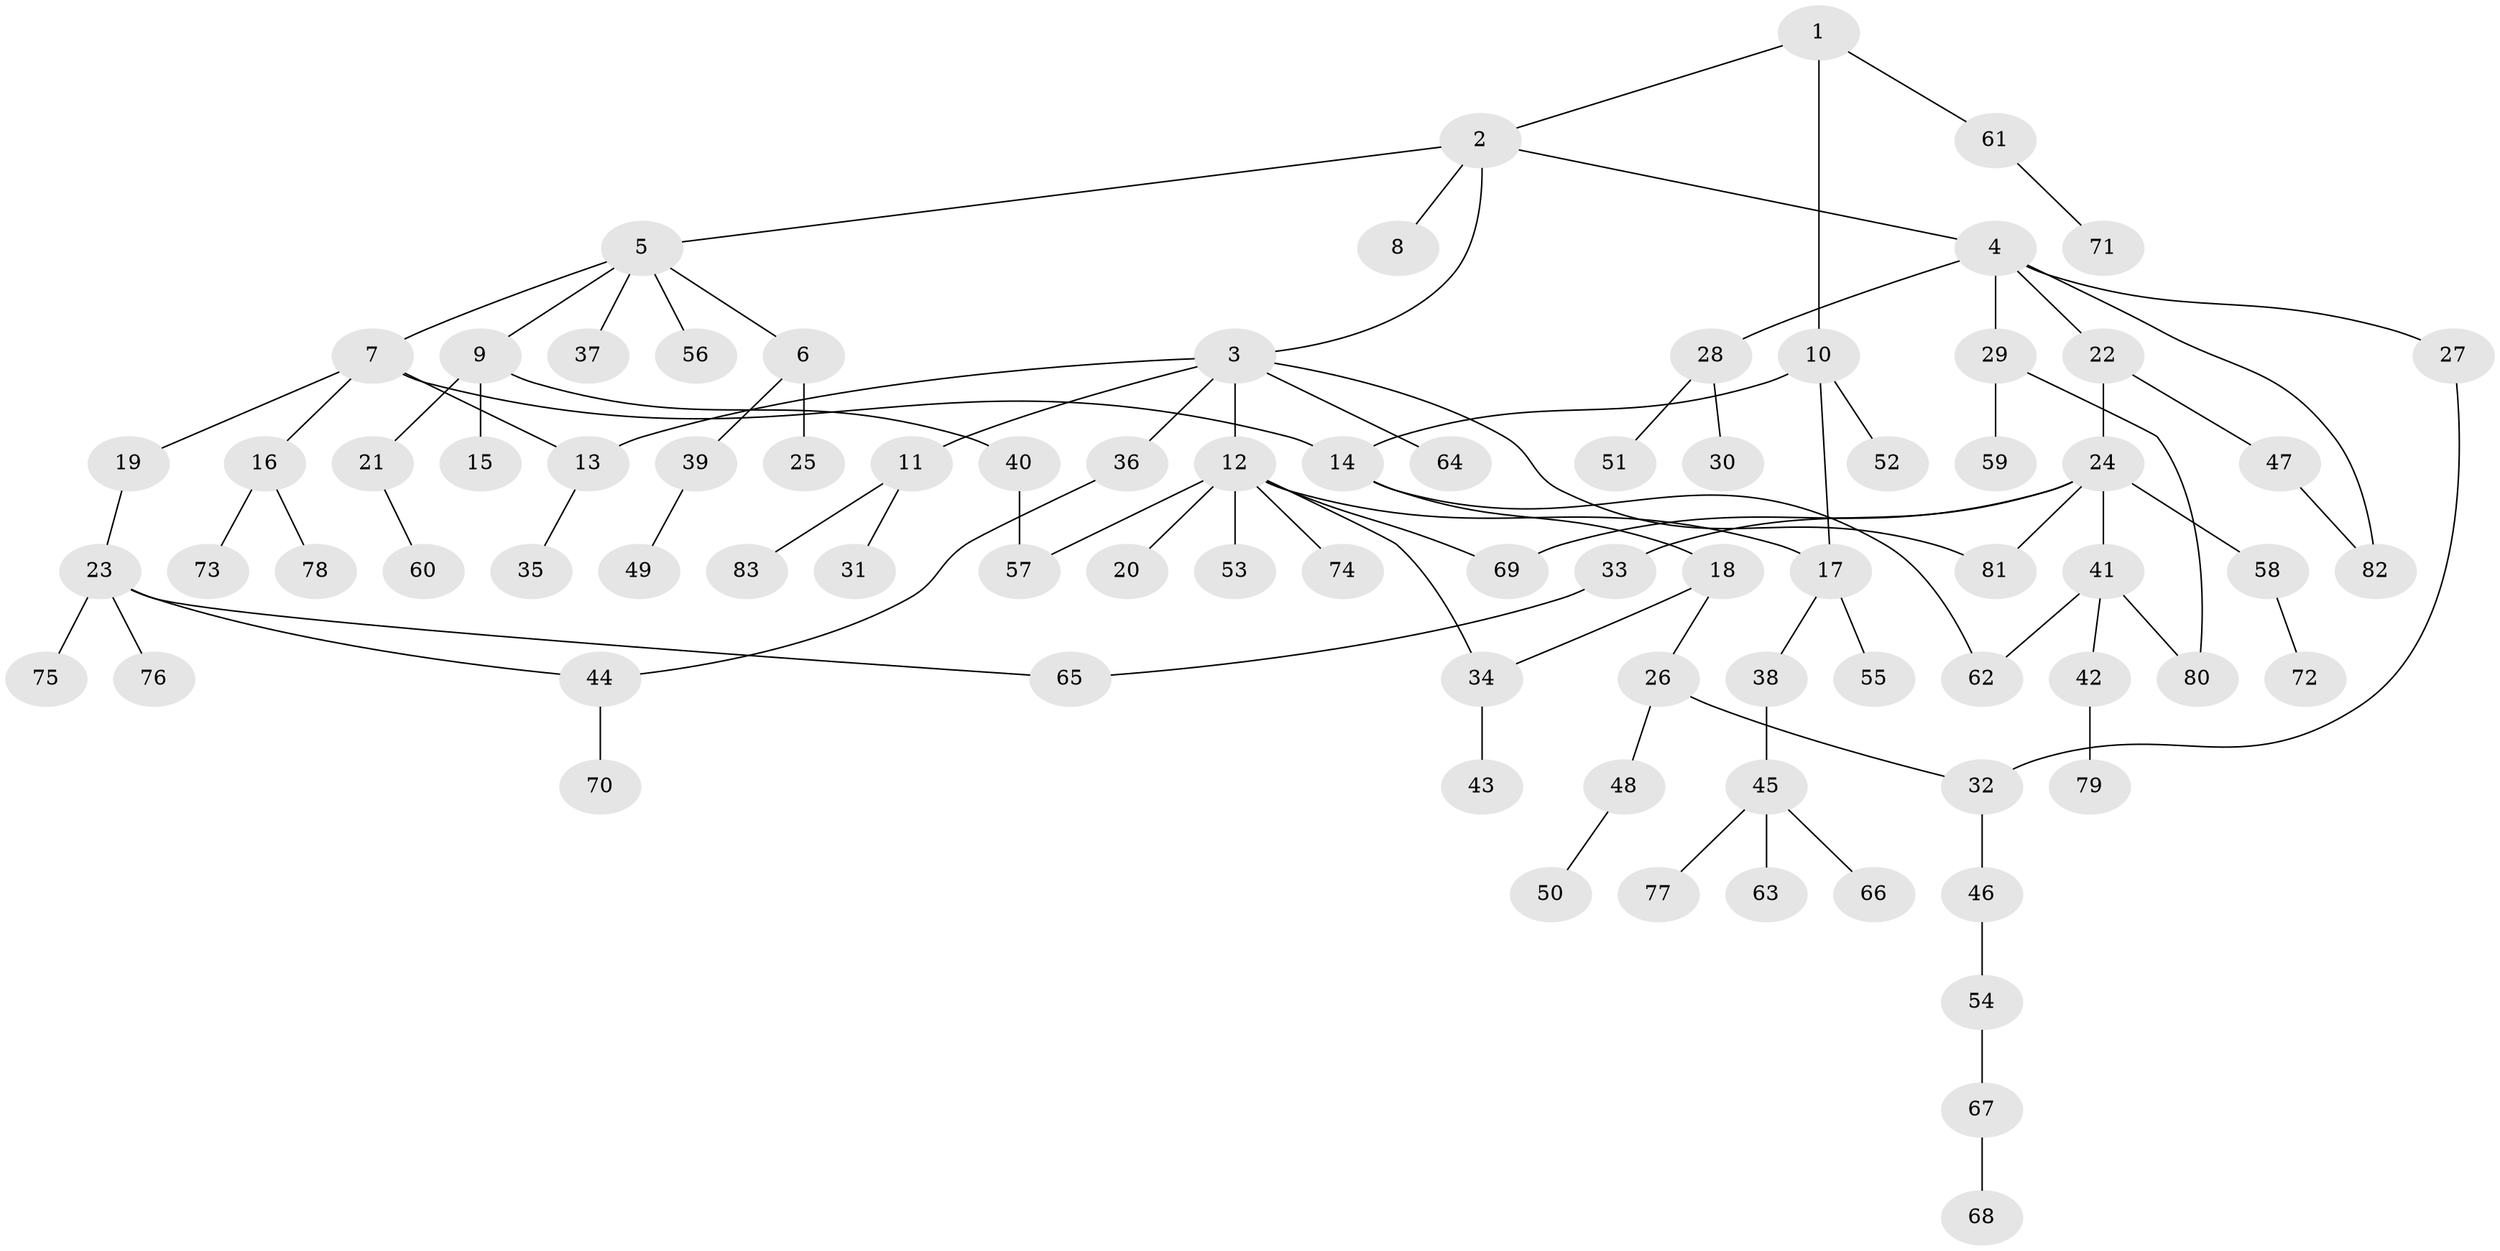 // Generated by graph-tools (version 1.1) at 2025/10/02/27/25 16:10:55]
// undirected, 83 vertices, 95 edges
graph export_dot {
graph [start="1"]
  node [color=gray90,style=filled];
  1;
  2;
  3;
  4;
  5;
  6;
  7;
  8;
  9;
  10;
  11;
  12;
  13;
  14;
  15;
  16;
  17;
  18;
  19;
  20;
  21;
  22;
  23;
  24;
  25;
  26;
  27;
  28;
  29;
  30;
  31;
  32;
  33;
  34;
  35;
  36;
  37;
  38;
  39;
  40;
  41;
  42;
  43;
  44;
  45;
  46;
  47;
  48;
  49;
  50;
  51;
  52;
  53;
  54;
  55;
  56;
  57;
  58;
  59;
  60;
  61;
  62;
  63;
  64;
  65;
  66;
  67;
  68;
  69;
  70;
  71;
  72;
  73;
  74;
  75;
  76;
  77;
  78;
  79;
  80;
  81;
  82;
  83;
  1 -- 2;
  1 -- 10;
  1 -- 61;
  2 -- 3;
  2 -- 4;
  2 -- 5;
  2 -- 8;
  3 -- 11;
  3 -- 12;
  3 -- 13;
  3 -- 36;
  3 -- 64;
  3 -- 81;
  4 -- 22;
  4 -- 27;
  4 -- 28;
  4 -- 29;
  4 -- 82;
  5 -- 6;
  5 -- 7;
  5 -- 9;
  5 -- 37;
  5 -- 56;
  6 -- 25;
  6 -- 39;
  7 -- 16;
  7 -- 19;
  7 -- 13;
  7 -- 14;
  9 -- 15;
  9 -- 21;
  9 -- 40;
  10 -- 14;
  10 -- 17;
  10 -- 52;
  11 -- 31;
  11 -- 83;
  12 -- 20;
  12 -- 34;
  12 -- 53;
  12 -- 74;
  12 -- 69;
  12 -- 17;
  12 -- 57;
  13 -- 35;
  14 -- 18;
  14 -- 62;
  16 -- 73;
  16 -- 78;
  17 -- 38;
  17 -- 55;
  18 -- 26;
  18 -- 34;
  19 -- 23;
  21 -- 60;
  22 -- 24;
  22 -- 47;
  23 -- 75;
  23 -- 76;
  23 -- 44;
  23 -- 65;
  24 -- 33;
  24 -- 41;
  24 -- 58;
  24 -- 69;
  24 -- 81;
  26 -- 48;
  26 -- 32;
  27 -- 32;
  28 -- 30;
  28 -- 51;
  29 -- 59;
  29 -- 80;
  32 -- 46;
  33 -- 65;
  34 -- 43;
  36 -- 44;
  38 -- 45;
  39 -- 49;
  40 -- 57;
  41 -- 42;
  41 -- 80;
  41 -- 62;
  42 -- 79;
  44 -- 70;
  45 -- 63;
  45 -- 66;
  45 -- 77;
  46 -- 54;
  47 -- 82;
  48 -- 50;
  54 -- 67;
  58 -- 72;
  61 -- 71;
  67 -- 68;
}
